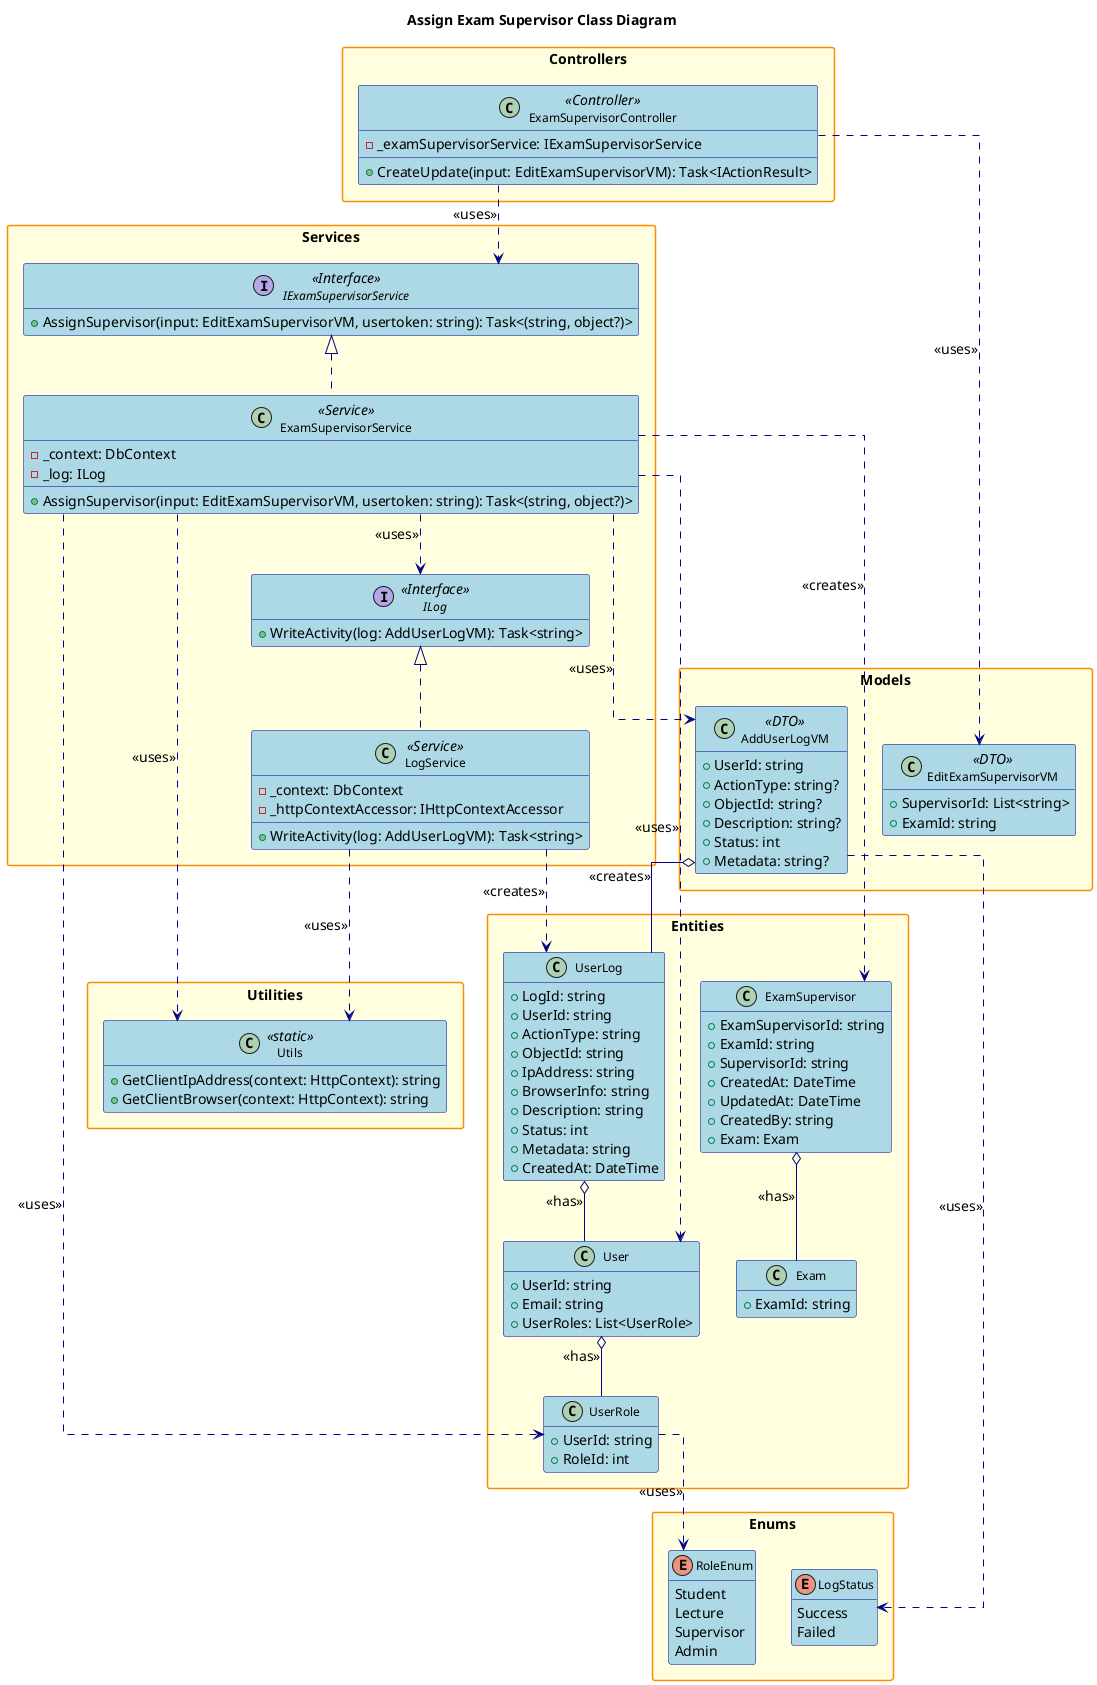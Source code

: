 @startuml
' Class Diagram for Assign Exam Supervisor Feature

title Assign Exam Supervisor Class Diagram

hide empty members
skinparam packageStyle rectangle
skinparam linetype ortho
skinparam defaultFontSize 14
skinparam defaultFontName Arial
skinparam classFontSize 12
skinparam classFontName Arial
skinparam noteFontSize 11
skinparam noteFontName Arial

' Increase spacing and sizing
skinparam class {
    BackgroundColor LightBlue
    BorderColor DarkBlue
    ArrowColor DarkBlue
    FontSize 12
}

skinparam package {
    BackgroundColor LightYellow
    BorderColor DarkOrange
    FontSize 14
    FontStyle bold
}

skinparam interface {
    BackgroundColor LightGreen
    BorderColor DarkGreen
    FontSize 12
}

skinparam enum {
    BackgroundColor LightCyan
    BorderColor DarkCyan
    FontSize 12
}

package "Controllers" {
    class ExamSupervisorController <<Controller>> {
        - _examSupervisorService: IExamSupervisorService
        + CreateUpdate(input: EditExamSupervisorVM): Task<IActionResult>
    }
}

package "Services" {
    interface IExamSupervisorService <<Interface>> {
        + AssignSupervisor(input: EditExamSupervisorVM, usertoken: string): Task<(string, object?)>
    }
    class ExamSupervisorService <<Service>> {
        - _context: DbContext
        - _log: ILog
        + AssignSupervisor(input: EditExamSupervisorVM, usertoken: string): Task<(string, object?)>
    }
    interface ILog <<Interface>> {
        + WriteActivity(log: AddUserLogVM): Task<string>
    }
    class LogService <<Service>> {
        - _context: DbContext
        - _httpContextAccessor: IHttpContextAccessor
        + WriteActivity(log: AddUserLogVM): Task<string>
    }
}

package "Models" {
    class EditExamSupervisorVM <<DTO>> {
        + SupervisorId: List<string>
        + ExamId: string
    }
    class AddUserLogVM <<DTO>> {
        + UserId: string
        + ActionType: string?
        + ObjectId: string?
        + Description: string?
        + Status: int
        + Metadata: string?
    }
}

package "Entities" {
    class ExamSupervisor {
        + ExamSupervisorId: string
        + ExamId: string
        + SupervisorId: string
        + CreatedAt: DateTime
        + UpdatedAt: DateTime
        + CreatedBy: string
        + Exam: Exam
    }
    class Exam {
        + ExamId: string
    }
    class User {
        + UserId: string
        + Email: string
        + UserRoles: List<UserRole>
    }
    class UserRole {
        + UserId: string
        + RoleId: int
    }
    class UserLog {
        + LogId: string
        + UserId: string
        + ActionType: string
        + ObjectId: string
        + IpAddress: string
        + BrowserInfo: string
        + Description: string
        + Status: int
        + Metadata: string
        + CreatedAt: DateTime
    }
}

package "Enums" {
    enum RoleEnum {
        Student
        Lecture
        Supervisor
        Admin
    }
    enum LogStatus {
        Success
        Failed
    }
}

package "Utilities" {
    class Utils <<static>> {
        + GetClientIpAddress(context: HttpContext): string
        + GetClientBrowser(context: HttpContext): string
    }
}

' Relationships
ExamSupervisorController ..> IExamSupervisorService : <<uses>>
IExamSupervisorService <|.. ExamSupervisorService
ExamSupervisorController ..> EditExamSupervisorVM : <<uses>>
ExamSupervisorService ..> ExamSupervisor : <<creates>>
ExamSupervisorService ..> User : <<uses>>
ExamSupervisorService ..> UserRole : <<uses>>
ExamSupervisorService ..> ILog : <<uses>>
ExamSupervisorService ..> AddUserLogVM : <<uses>>
ExamSupervisorService ..> Utils : <<uses>>
ExamSupervisor o-- Exam : <<has>>
User o-- UserRole : <<has>>
UserRole ..> RoleEnum : <<uses>>
LogService ..> UserLog : <<creates>>
LogService ..> Utils : <<uses>>
UserLog o-- User : <<has>>
AddUserLogVM o-- UserLog : <<creates>>
AddUserLogVM ..> LogStatus : <<uses>>
ILog <|.. LogService

@enduml 